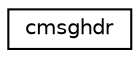digraph "Graphical Class Hierarchy"
{
  edge [fontname="Helvetica",fontsize="10",labelfontname="Helvetica",labelfontsize="10"];
  node [fontname="Helvetica",fontsize="10",shape=record];
  rankdir="LR";
  Node0 [label="cmsghdr",height=0.2,width=0.4,color="black", fillcolor="white", style="filled",URL="$structcmsghdr.html"];
}
